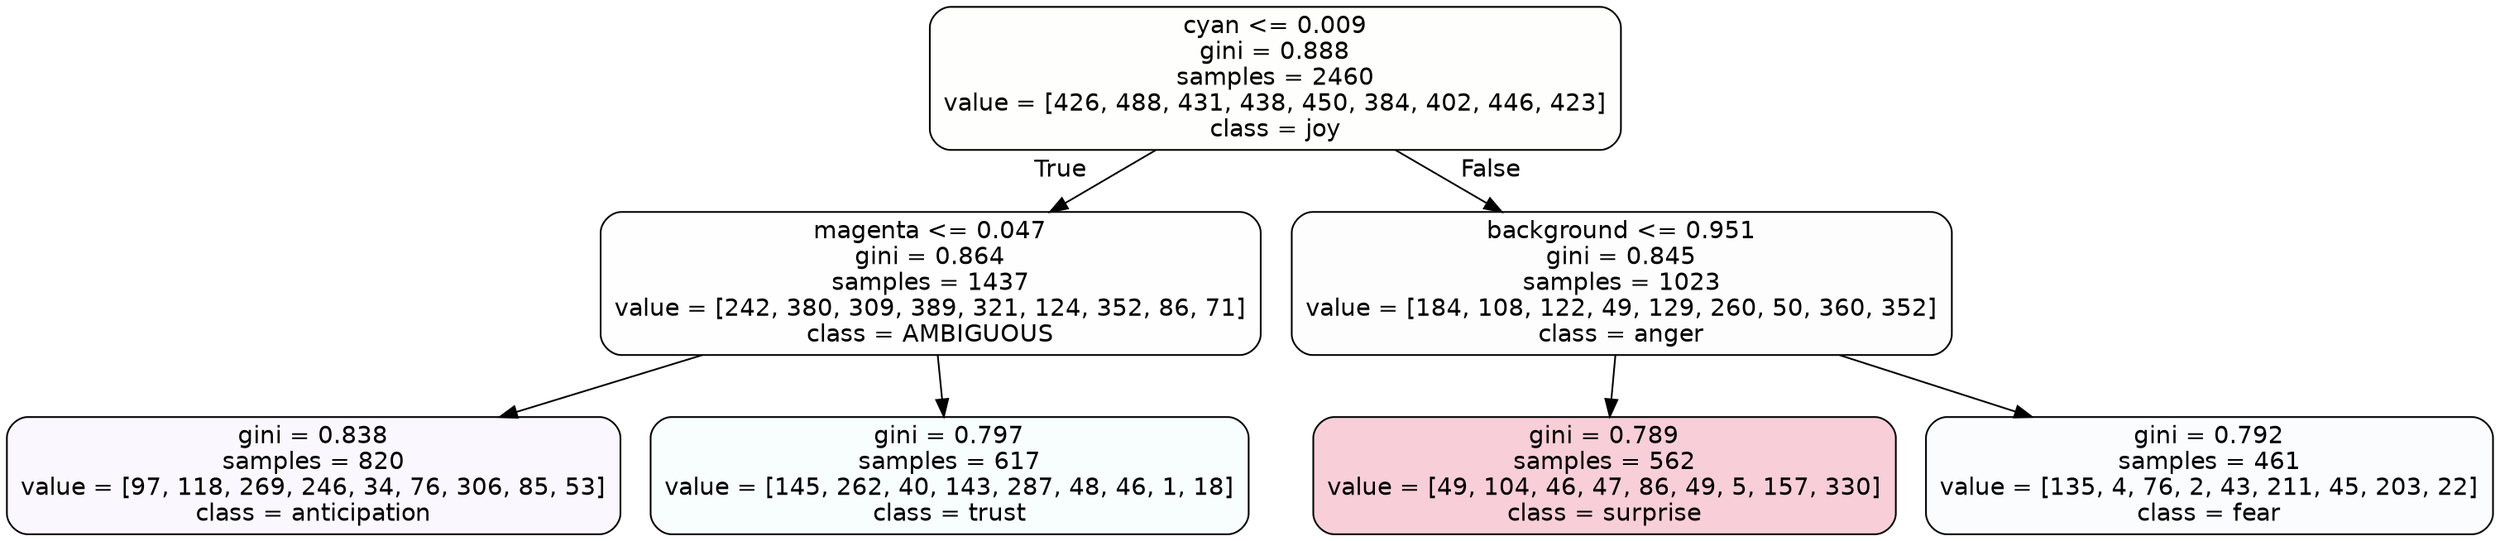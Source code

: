 digraph Tree {
node [shape=box, style="filled, rounded", color="black", fontname=helvetica] ;
edge [fontname=helvetica] ;
0 [label="cyan <= 0.009\ngini = 0.888\nsamples = 2460\nvalue = [426, 488, 431, 438, 450, 384, 402, 446, 423]\nclass = joy", fillcolor="#d7e53903"] ;
1 [label="magenta <= 0.047\ngini = 0.864\nsamples = 1437\nvalue = [242, 380, 309, 389, 321, 124, 352, 86, 71]\nclass = AMBIGUOUS", fillcolor="#39e58101"] ;
0 -> 1 [labeldistance=2.5, labelangle=45, headlabel="True"] ;
2 [label="gini = 0.838\nsamples = 820\nvalue = [97, 118, 269, 246, 34, 76, 306, 85, 53]\nclass = anticipation", fillcolor="#8139e509"] ;
1 -> 2 ;
3 [label="gini = 0.797\nsamples = 617\nvalue = [145, 262, 40, 143, 287, 48, 46, 1, 18]\nclass = trust", fillcolor="#39d7e509"] ;
1 -> 3 ;
4 [label="background <= 0.951\ngini = 0.845\nsamples = 1023\nvalue = [184, 108, 122, 49, 129, 260, 50, 360, 352]\nclass = anger", fillcolor="#e539d702"] ;
0 -> 4 [labeldistance=2.5, labelangle=-45, headlabel="False"] ;
5 [label="gini = 0.789\nsamples = 562\nvalue = [49, 104, 46, 47, 86, 49, 5, 157, 330]\nclass = surprise", fillcolor="#e539643e"] ;
4 -> 5 ;
6 [label="gini = 0.792\nsamples = 461\nvalue = [135, 4, 76, 2, 43, 211, 45, 203, 22]\nclass = fear", fillcolor="#3964e504"] ;
4 -> 6 ;
}
